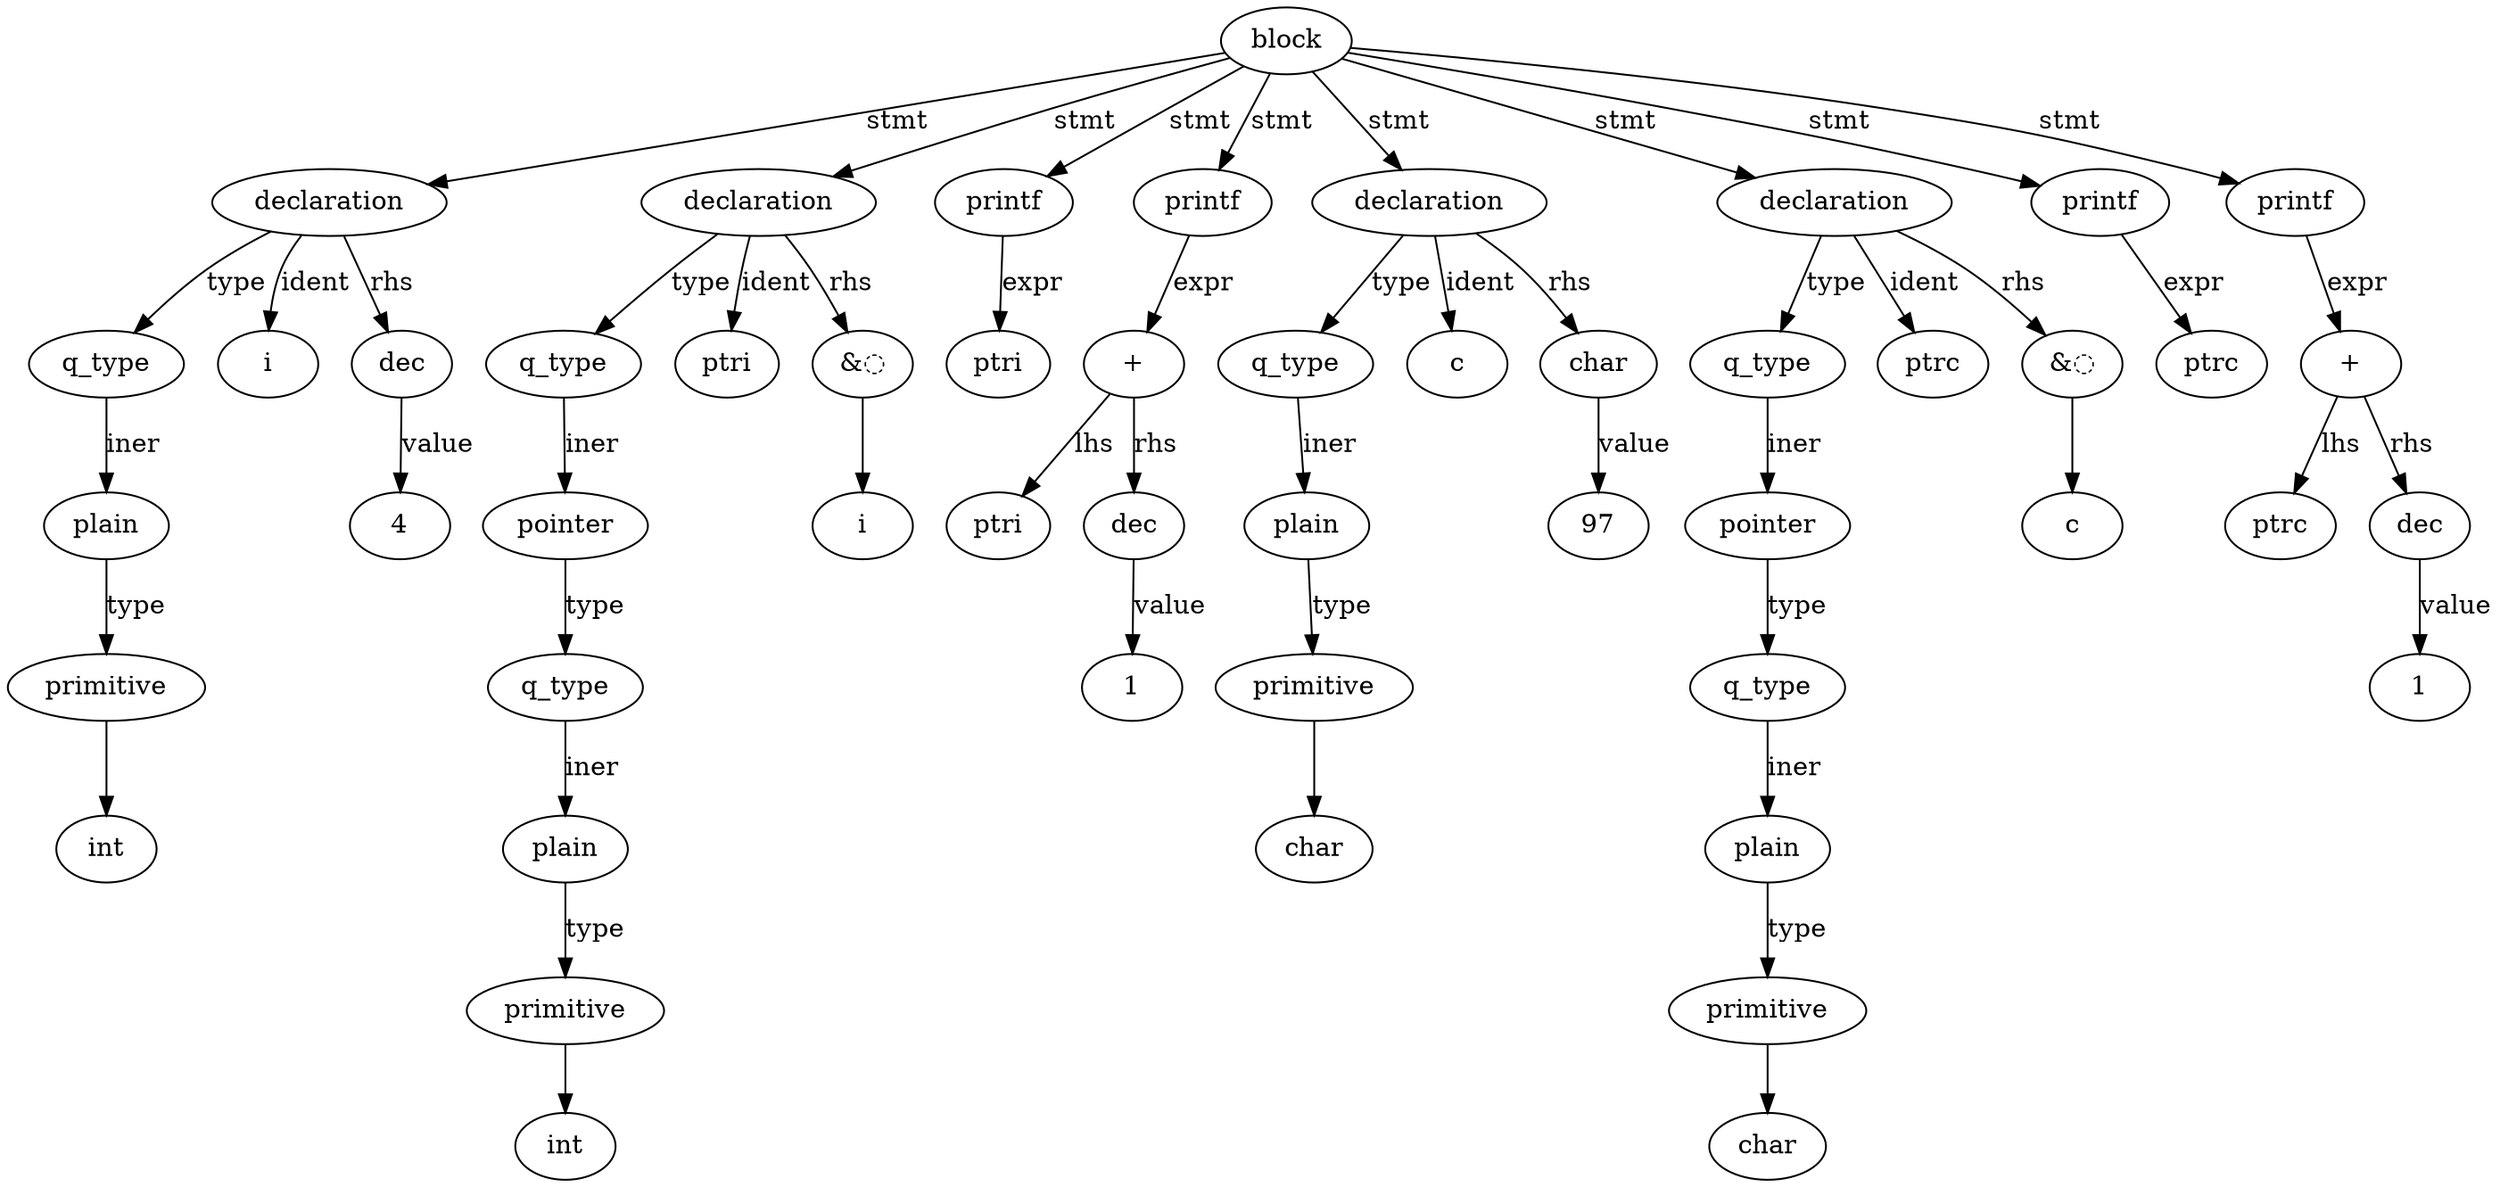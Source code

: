 digraph AST {
 ordering="out"
 "0" [label="block"];
 "0" -> "1" [label="stmt"];
 "1" [label="declaration"];
 "1" -> "2" [label="type"];
 "2" [label="q_type"];
 "2" -> "3" [label="iner"];
 "3" [label="plain"];
 "3" -> "4" [label="type"];
 "4" [label="primitive"];
 "4" -> "5" [label=""];
 "5" [label="int"];
 "1" -> "6" [label="ident"];
 "6" [label="i"];
 "1" -> "7" [label="rhs"];
 "7" [label="dec"];
 "7" -> "8" [label="value"];
 "8" [label="4"];
 "0" -> "9" [label="stmt"];
 "9" [label="declaration"];
 "9" -> "10" [label="type"];
 "10" [label="q_type"];
 "10" -> "11" [label="iner"];
 "11" [label="pointer"];
 "11" -> "12" [label="type"];
 "12" [label="q_type"];
 "12" -> "13" [label="iner"];
 "13" [label="plain"];
 "13" -> "14" [label="type"];
 "14" [label="primitive"];
 "14" -> "15" [label=""];
 "15" [label="int"];
 "9" -> "16" [label="ident"];
 "16" [label="ptri"];
 "9" -> "17" [label="rhs"];
 "17" [label="&◌"];
 "17" -> "18" [label=""];
 "18" [label="i"];
 "0" -> "19" [label="stmt"];
 "19" [label="printf"];
 "19" -> "20" [label="expr"];
 "20" [label="ptri"];
 "0" -> "21" [label="stmt"];
 "21" [label="printf"];
 "21" -> "22" [label="expr"];
 "22" [label="+"];
 "22" -> "23" [label="lhs"];
 "23" [label="ptri"];
 "22" -> "24" [label="rhs"];
 "24" [label="dec"];
 "24" -> "25" [label="value"];
 "25" [label="1"];
 "0" -> "26" [label="stmt"];
 "26" [label="declaration"];
 "26" -> "27" [label="type"];
 "27" [label="q_type"];
 "27" -> "28" [label="iner"];
 "28" [label="plain"];
 "28" -> "29" [label="type"];
 "29" [label="primitive"];
 "29" -> "30" [label=""];
 "30" [label="char"];
 "26" -> "31" [label="ident"];
 "31" [label="c"];
 "26" -> "32" [label="rhs"];
 "32" [label="char"];
 "32" -> "33" [label="value"];
 "33" [label="97"];
 "0" -> "34" [label="stmt"];
 "34" [label="declaration"];
 "34" -> "35" [label="type"];
 "35" [label="q_type"];
 "35" -> "36" [label="iner"];
 "36" [label="pointer"];
 "36" -> "37" [label="type"];
 "37" [label="q_type"];
 "37" -> "38" [label="iner"];
 "38" [label="plain"];
 "38" -> "39" [label="type"];
 "39" [label="primitive"];
 "39" -> "40" [label=""];
 "40" [label="char"];
 "34" -> "41" [label="ident"];
 "41" [label="ptrc"];
 "34" -> "42" [label="rhs"];
 "42" [label="&◌"];
 "42" -> "43" [label=""];
 "43" [label="c"];
 "0" -> "44" [label="stmt"];
 "44" [label="printf"];
 "44" -> "45" [label="expr"];
 "45" [label="ptrc"];
 "0" -> "46" [label="stmt"];
 "46" [label="printf"];
 "46" -> "47" [label="expr"];
 "47" [label="+"];
 "47" -> "48" [label="lhs"];
 "48" [label="ptrc"];
 "47" -> "49" [label="rhs"];
 "49" [label="dec"];
 "49" -> "50" [label="value"];
 "50" [label="1"];
}
